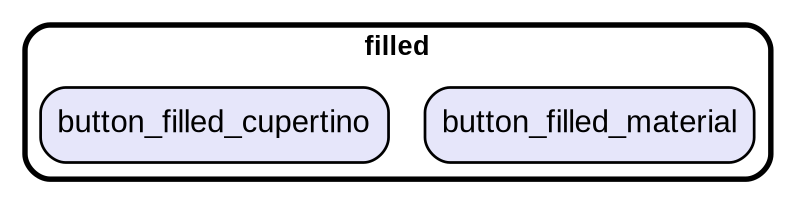 digraph "" {
  graph [style=rounded fontname="Arial Black" fontsize=13 penwidth=2.6];
  node [shape=rect style="filled,rounded" fontname=Arial fontsize=15 fillcolor=Lavender penwidth=1.3];
  edge [penwidth=1.3];
  "/button_filled_material.dart" [label="button_filled_material"];
  "/button_filled_cupertino.dart" [label="button_filled_cupertino"];
  subgraph "cluster~" {
    label="filled";
    "/button_filled_material.dart";
    "/button_filled_cupertino.dart";
  }
}
